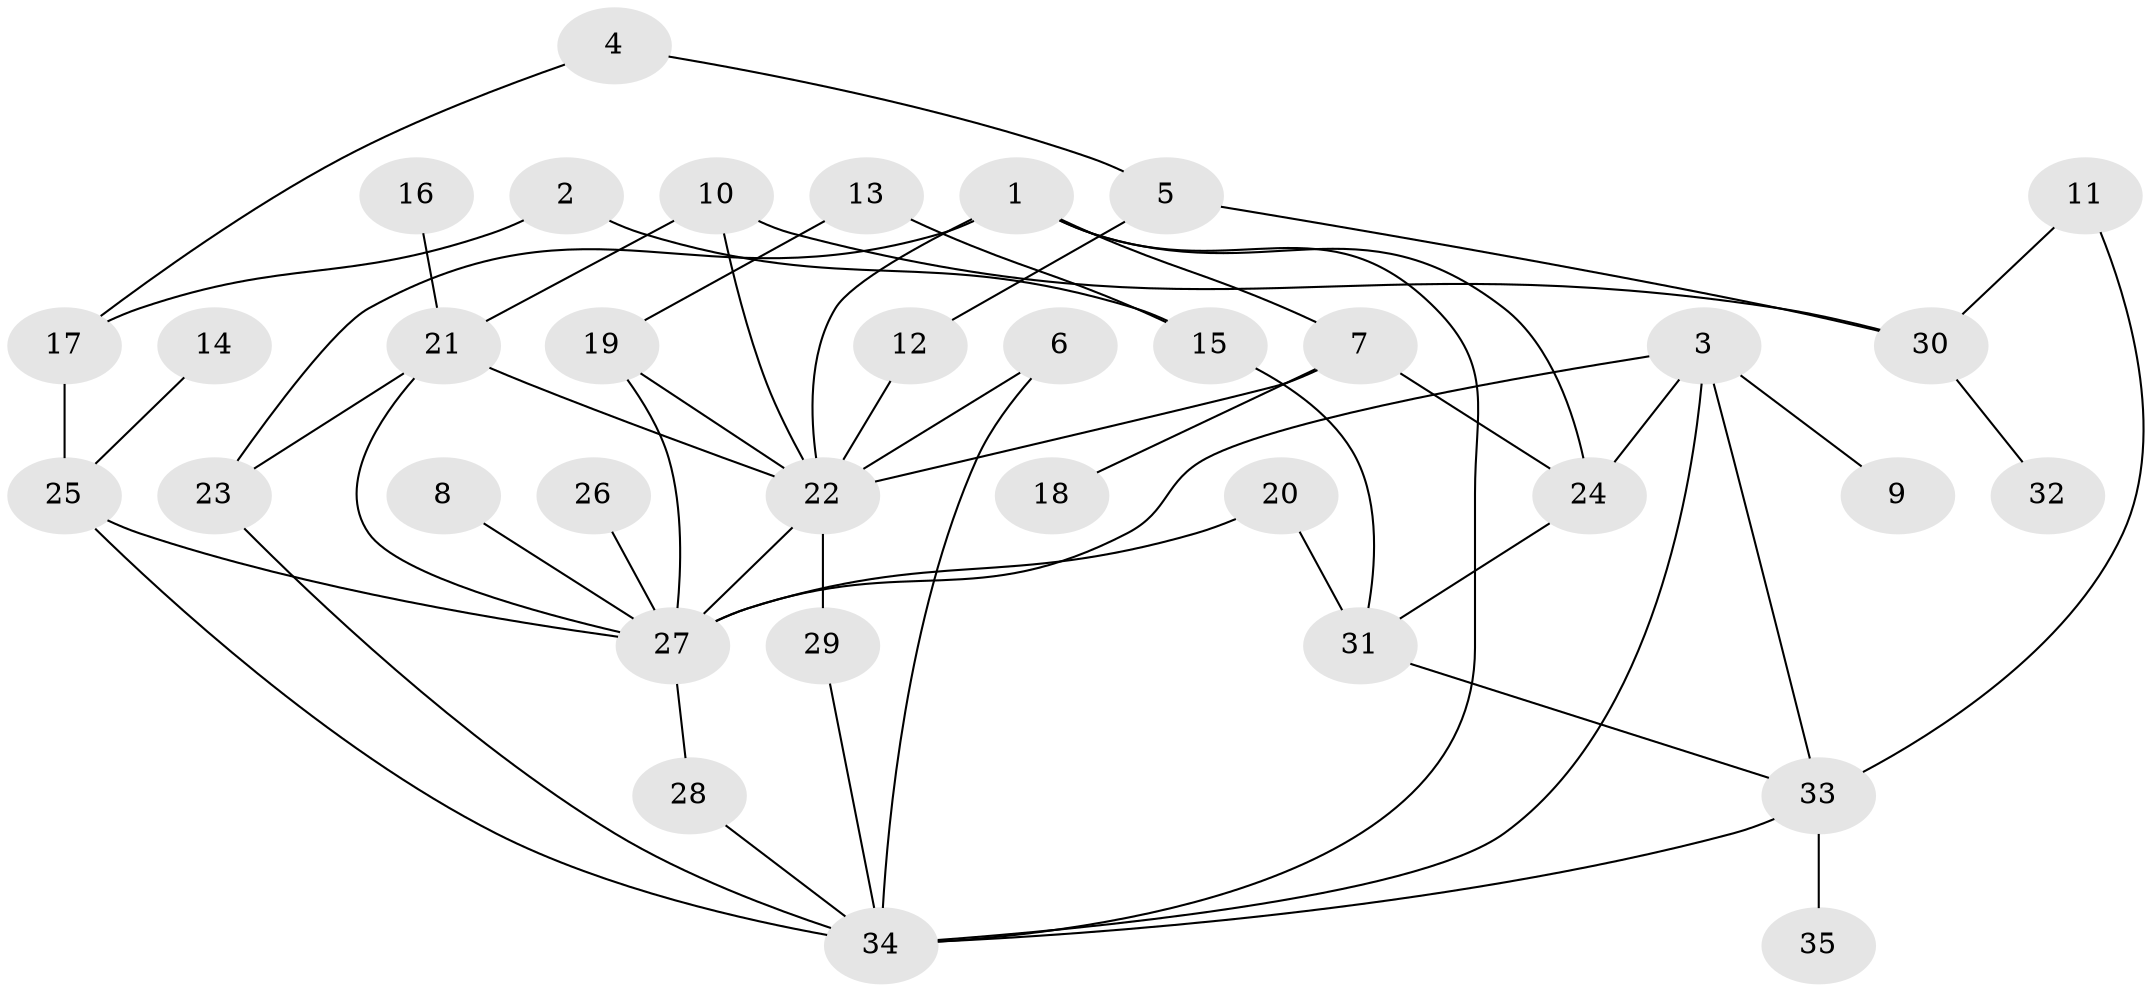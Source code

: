 // original degree distribution, {4: 0.15714285714285714, 7: 0.04285714285714286, 5: 0.05714285714285714, 3: 0.18571428571428572, 2: 0.3, 1: 0.2571428571428571}
// Generated by graph-tools (version 1.1) at 2025/25/03/09/25 03:25:30]
// undirected, 35 vertices, 55 edges
graph export_dot {
graph [start="1"]
  node [color=gray90,style=filled];
  1;
  2;
  3;
  4;
  5;
  6;
  7;
  8;
  9;
  10;
  11;
  12;
  13;
  14;
  15;
  16;
  17;
  18;
  19;
  20;
  21;
  22;
  23;
  24;
  25;
  26;
  27;
  28;
  29;
  30;
  31;
  32;
  33;
  34;
  35;
  1 -- 7 [weight=1.0];
  1 -- 22 [weight=1.0];
  1 -- 23 [weight=2.0];
  1 -- 24 [weight=1.0];
  1 -- 34 [weight=1.0];
  2 -- 15 [weight=1.0];
  2 -- 17 [weight=1.0];
  3 -- 9 [weight=1.0];
  3 -- 24 [weight=1.0];
  3 -- 27 [weight=1.0];
  3 -- 33 [weight=1.0];
  3 -- 34 [weight=1.0];
  4 -- 5 [weight=1.0];
  4 -- 17 [weight=1.0];
  5 -- 12 [weight=1.0];
  5 -- 30 [weight=1.0];
  6 -- 22 [weight=1.0];
  6 -- 34 [weight=1.0];
  7 -- 18 [weight=1.0];
  7 -- 22 [weight=1.0];
  7 -- 24 [weight=1.0];
  8 -- 27 [weight=1.0];
  10 -- 21 [weight=1.0];
  10 -- 22 [weight=1.0];
  10 -- 30 [weight=1.0];
  11 -- 30 [weight=1.0];
  11 -- 33 [weight=1.0];
  12 -- 22 [weight=1.0];
  13 -- 15 [weight=1.0];
  13 -- 19 [weight=1.0];
  14 -- 25 [weight=1.0];
  15 -- 31 [weight=1.0];
  16 -- 21 [weight=1.0];
  17 -- 25 [weight=1.0];
  19 -- 22 [weight=1.0];
  19 -- 27 [weight=1.0];
  20 -- 27 [weight=1.0];
  20 -- 31 [weight=1.0];
  21 -- 22 [weight=1.0];
  21 -- 23 [weight=1.0];
  21 -- 27 [weight=1.0];
  22 -- 27 [weight=1.0];
  22 -- 29 [weight=2.0];
  23 -- 34 [weight=1.0];
  24 -- 31 [weight=1.0];
  25 -- 27 [weight=1.0];
  25 -- 34 [weight=1.0];
  26 -- 27 [weight=1.0];
  27 -- 28 [weight=1.0];
  28 -- 34 [weight=1.0];
  29 -- 34 [weight=1.0];
  30 -- 32 [weight=1.0];
  31 -- 33 [weight=1.0];
  33 -- 34 [weight=1.0];
  33 -- 35 [weight=1.0];
}
